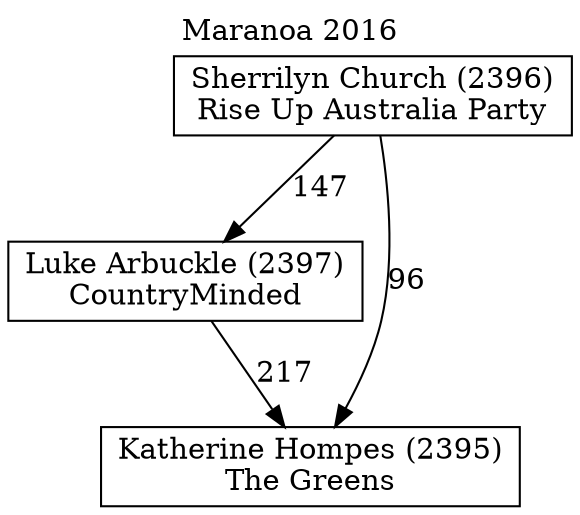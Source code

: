// House preference flow
digraph "Katherine Hompes (2395)_Maranoa_2016" {
	graph [label="Maranoa 2016" labelloc=t mclimit=10]
	node [shape=box]
	"Sherrilyn Church (2396)" [label="Sherrilyn Church (2396)
Rise Up Australia Party"]
	"Luke Arbuckle (2397)" [label="Luke Arbuckle (2397)
CountryMinded"]
	"Katherine Hompes (2395)" [label="Katherine Hompes (2395)
The Greens"]
	"Sherrilyn Church (2396)" -> "Luke Arbuckle (2397)" [label=147]
	"Sherrilyn Church (2396)" -> "Katherine Hompes (2395)" [label=96]
	"Luke Arbuckle (2397)" -> "Katherine Hompes (2395)" [label=217]
}
